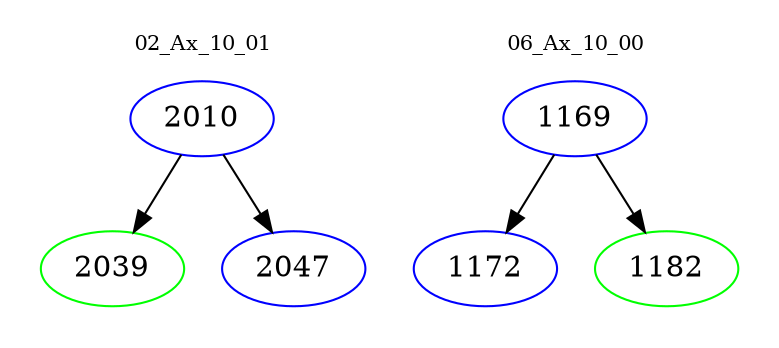 digraph{
subgraph cluster_0 {
color = white
label = "02_Ax_10_01";
fontsize=10;
T0_2010 [label="2010", color="blue"]
T0_2010 -> T0_2039 [color="black"]
T0_2039 [label="2039", color="green"]
T0_2010 -> T0_2047 [color="black"]
T0_2047 [label="2047", color="blue"]
}
subgraph cluster_1 {
color = white
label = "06_Ax_10_00";
fontsize=10;
T1_1169 [label="1169", color="blue"]
T1_1169 -> T1_1172 [color="black"]
T1_1172 [label="1172", color="blue"]
T1_1169 -> T1_1182 [color="black"]
T1_1182 [label="1182", color="green"]
}
}
